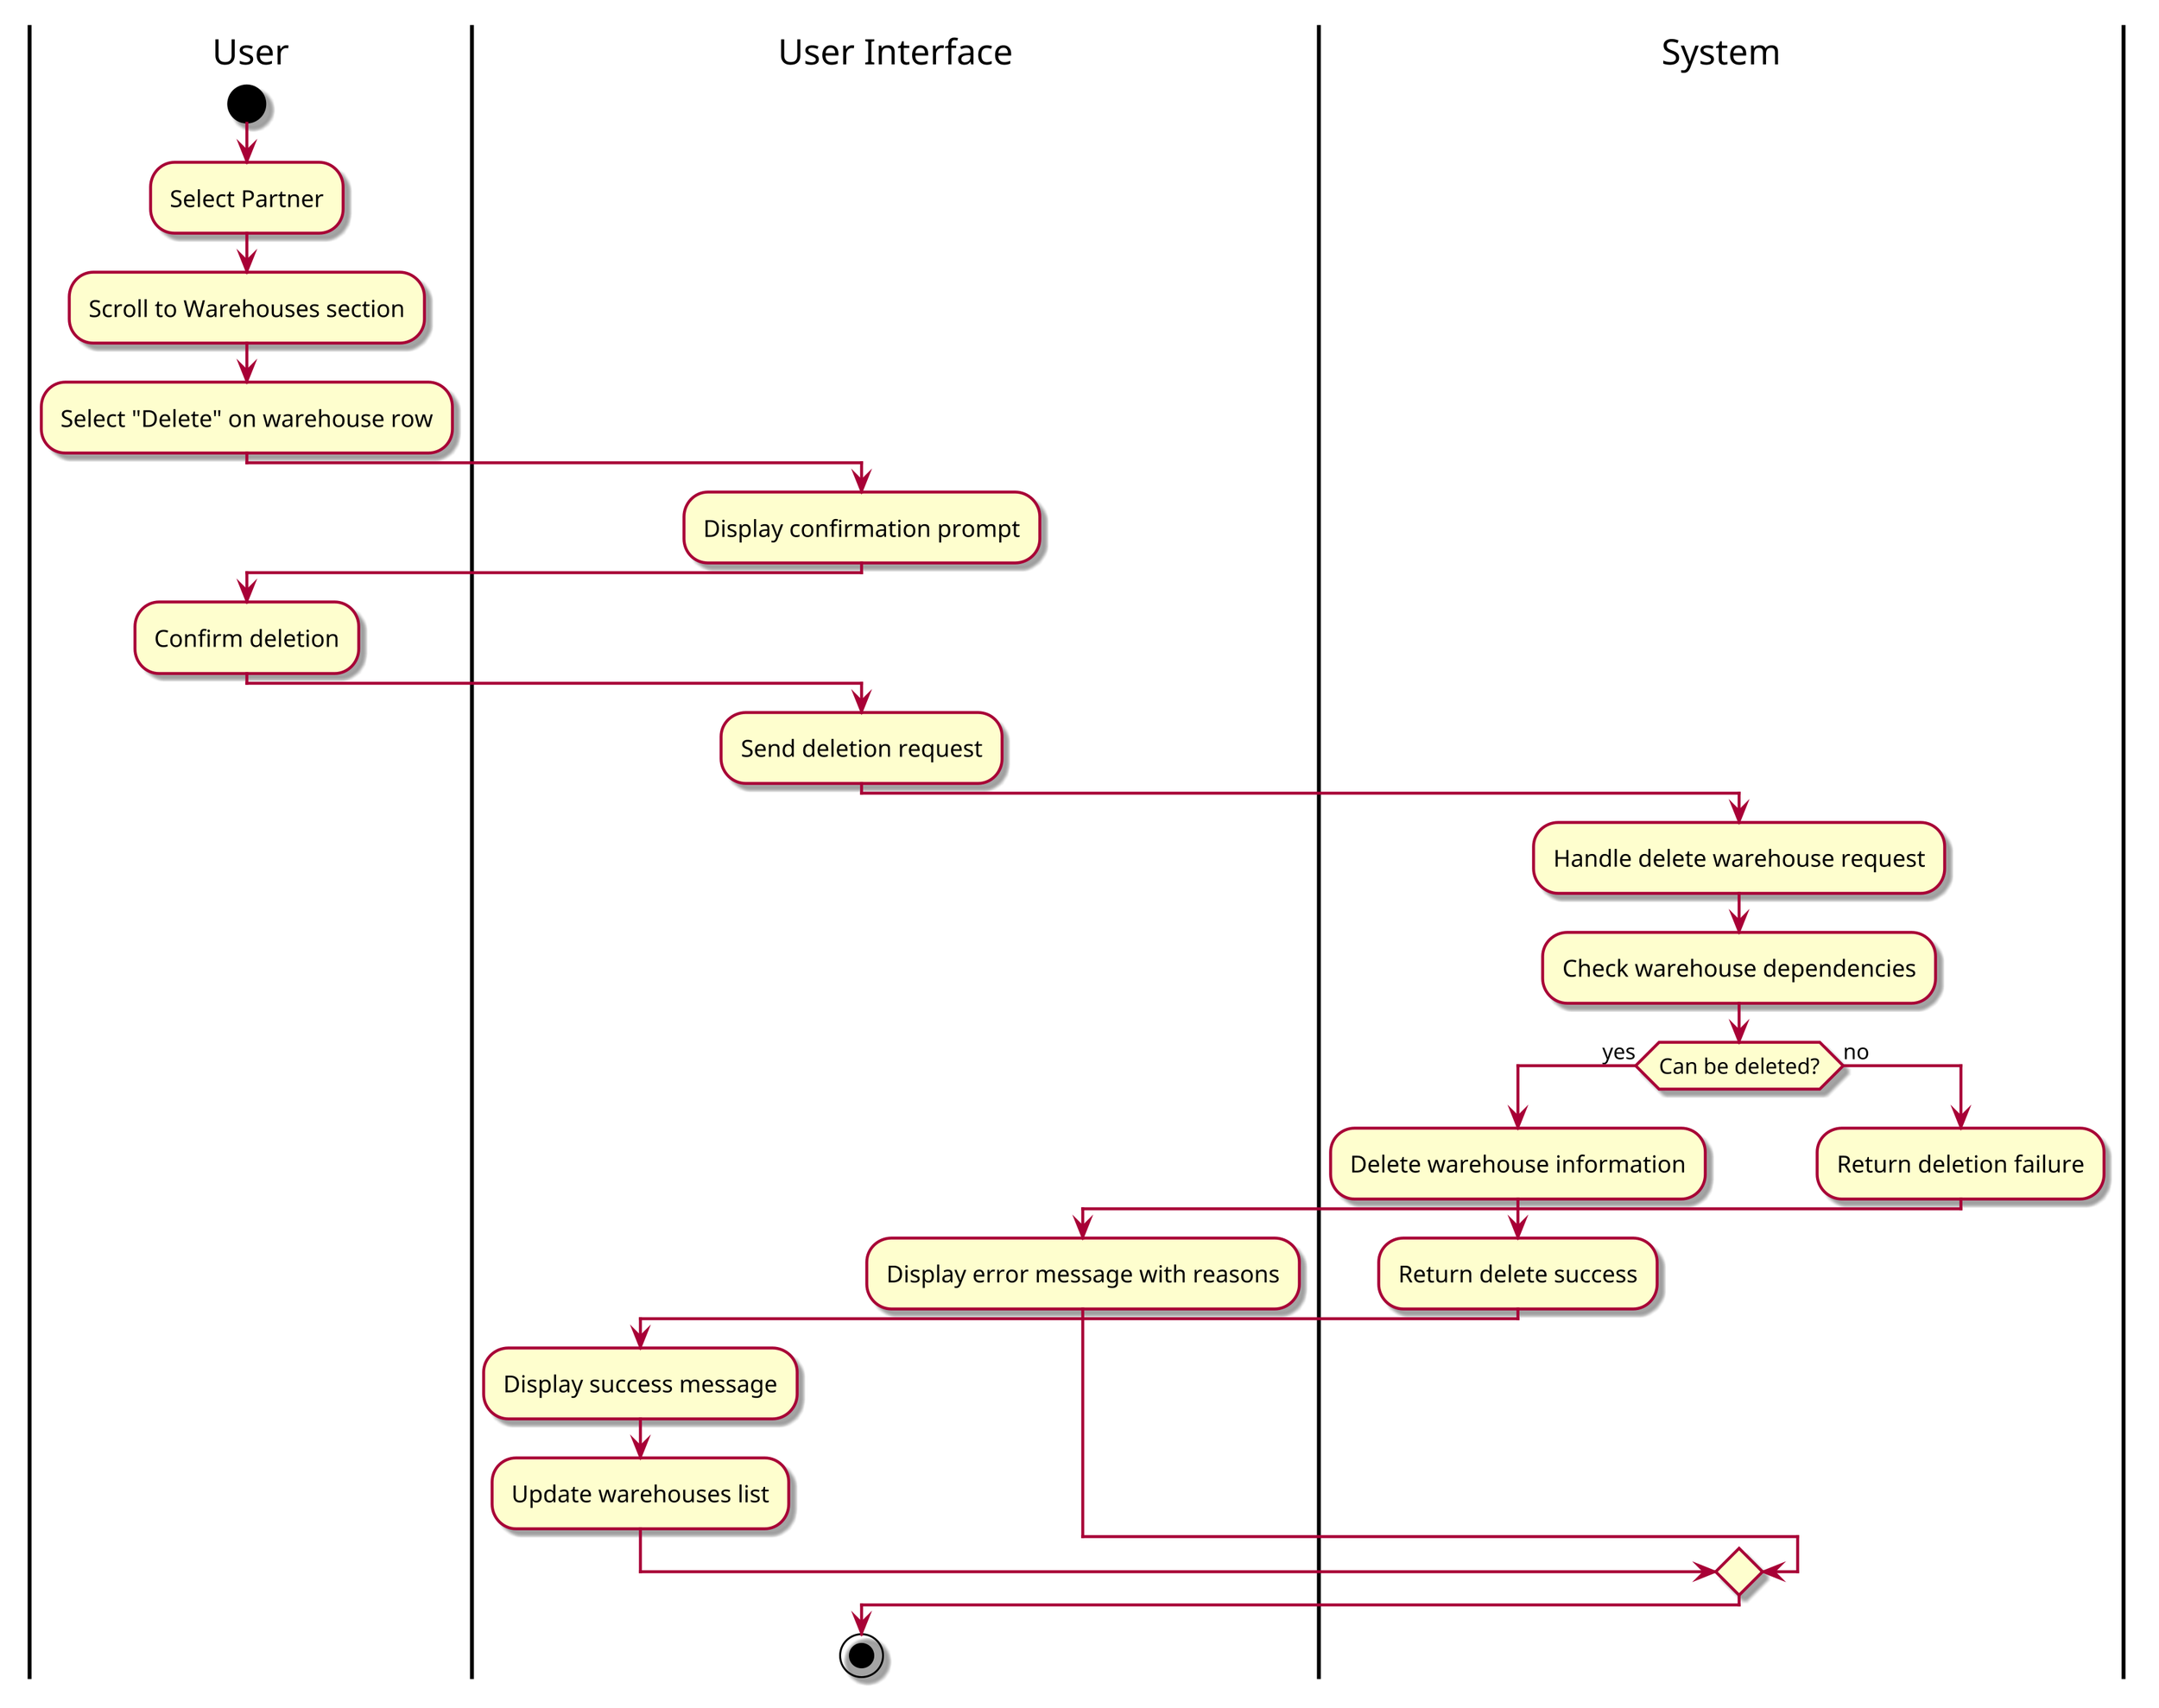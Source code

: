 @startuml Delete Warehouse
skin rose
scale 3

|User|
start
:Select Partner;
:Scroll to Warehouses section;
:Select "Delete" on warehouse row;
|User Interface|
:Display confirmation prompt;
|User|
:Confirm deletion;
|User Interface|
:Send deletion request;
|System|
:Handle delete warehouse request;
:Check warehouse dependencies;
if (Can be deleted?) then (yes)
  :Delete warehouse information;
  :Return delete success;
  |User Interface|
  :Display success message;
  :Update warehouses list;
else (no)
  |System|
  :Return deletion failure;
  |User Interface|
  :Display error message with reasons;
endif
stop

@enduml